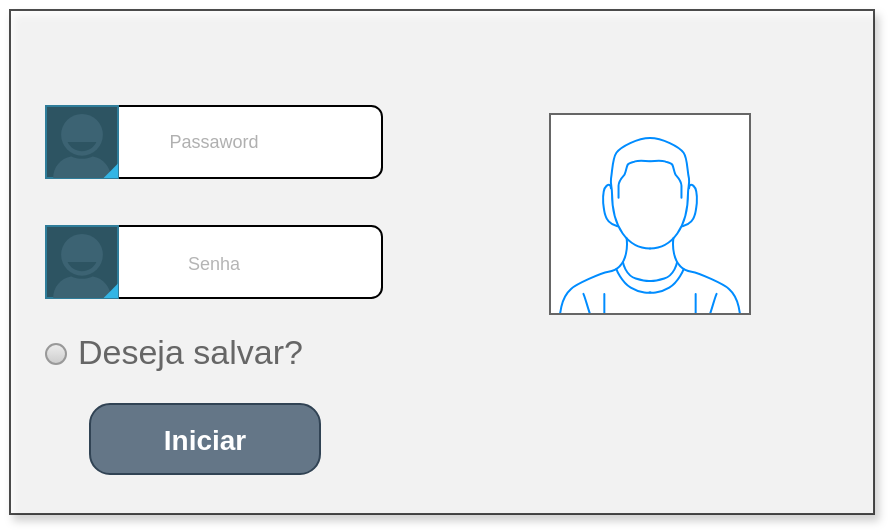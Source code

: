 <mxfile version="24.4.6" type="github">
  <diagram name="Página-1" id="0ZC-ZczWQbuKV4G9csUb">
    <mxGraphModel dx="1434" dy="782" grid="1" gridSize="5" guides="1" tooltips="1" connect="1" arrows="1" fold="1" page="1" pageScale="1" pageWidth="827" pageHeight="1169" math="0" shadow="0">
      <root>
        <mxCell id="0" />
        <mxCell id="1" parent="0" />
        <mxCell id="ybQD60OjMRc-PsP_7GtN-18" value="" style="rounded=0;whiteSpace=wrap;html=1;shadow=1;opacity=70;fontSize=7;fontColor=#D4D4D4;glass=0;" vertex="1" parent="1">
          <mxGeometry x="210" y="288" width="432" height="252" as="geometry" />
        </mxCell>
        <mxCell id="ybQD60OjMRc-PsP_7GtN-20" value="Passaword" style="rounded=1;whiteSpace=wrap;html=1;shadow=0;gradientColor=none;fontSize=9;fontColor=#B0B0B0;" vertex="1" parent="1">
          <mxGeometry x="228" y="336" width="168" height="36" as="geometry" />
        </mxCell>
        <mxCell id="ybQD60OjMRc-PsP_7GtN-21" value="&lt;font style=&quot;font-size: 9px;&quot;&gt;Senha&lt;/font&gt;" style="rounded=1;whiteSpace=wrap;html=1;fontColor=#B5B5B5;" vertex="1" parent="1">
          <mxGeometry x="228" y="396" width="168" height="36" as="geometry" />
        </mxCell>
        <mxCell id="ybQD60OjMRc-PsP_7GtN-24" value="" style="verticalLabelPosition=bottom;verticalAlign=top;html=1;shadow=0;dashed=0;strokeWidth=1;shape=mxgraph.android.contact_badge_focused;sketch=0;" vertex="1" parent="1">
          <mxGeometry x="228" y="336" width="36" height="36" as="geometry" />
        </mxCell>
        <mxCell id="ybQD60OjMRc-PsP_7GtN-26" value="" style="verticalLabelPosition=bottom;verticalAlign=top;html=1;shadow=0;dashed=0;strokeWidth=1;shape=mxgraph.android.contact_badge_focused;sketch=0;" vertex="1" parent="1">
          <mxGeometry x="228" y="396" width="36" height="36" as="geometry" />
        </mxCell>
        <mxCell id="ybQD60OjMRc-PsP_7GtN-32" value="&lt;font color=&quot;#ffffff&quot; style=&quot;font-size: 14px;&quot;&gt;Iniciar&lt;/font&gt;" style="strokeWidth=1;shadow=0;dashed=0;align=center;html=1;shape=mxgraph.mockup.buttons.button;mainText=;buttonStyle=round;fontSize=17;fontStyle=1;whiteSpace=wrap;fillColor=#647687;strokeColor=#314354;fontColor=#ffffff;" vertex="1" parent="1">
          <mxGeometry x="250" y="485" width="115" height="35" as="geometry" />
        </mxCell>
        <mxCell id="ybQD60OjMRc-PsP_7GtN-56" value="" style="verticalLabelPosition=bottom;shadow=0;dashed=0;align=center;html=1;verticalAlign=top;strokeWidth=1;shape=mxgraph.mockup.containers.userMale;strokeColor=#666666;strokeColor2=#008cff;" vertex="1" parent="1">
          <mxGeometry x="480" y="340" width="100" height="100" as="geometry" />
        </mxCell>
        <mxCell id="ybQD60OjMRc-PsP_7GtN-64" value="Deseja salvar?" style="shape=ellipse;fillColor=#eeeeee;strokeColor=#999999;gradientColor=#cccccc;html=1;align=left;spacingLeft=4;fontSize=17;fontColor=#666666;labelPosition=right;shadow=0;" vertex="1" parent="1">
          <mxGeometry x="228" y="455" width="10" height="10" as="geometry" />
        </mxCell>
      </root>
    </mxGraphModel>
  </diagram>
</mxfile>
